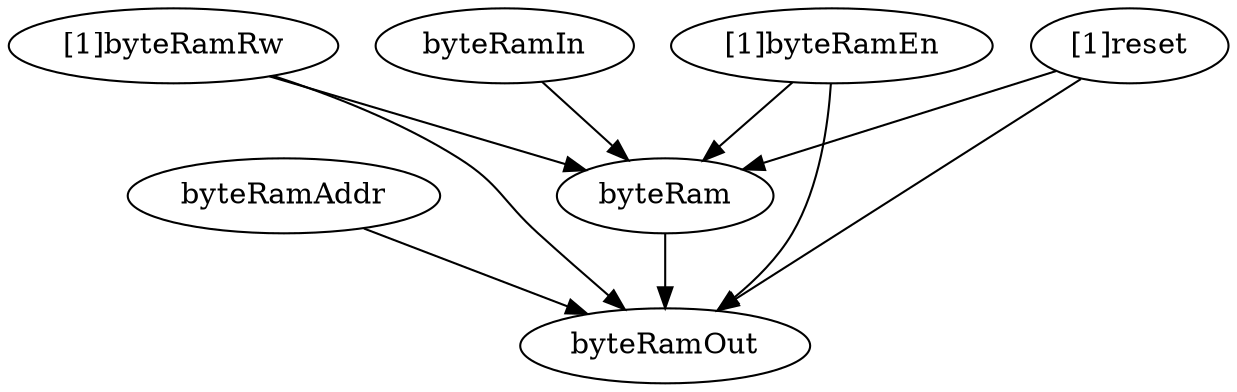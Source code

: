 strict digraph "" {
	byteRamAddr	 [complexity=3,
		importance=0.425742343811,
		rank=0.141914114604];
	byteRamOut	 [complexity=0,
		importance=0.33069272173,
		rank=0.0];
	byteRamAddr -> byteRamOut;
	byteRam	 [complexity=3,
		importance=0.524751889595,
		rank=0.174917296532];
	byteRam -> byteRamOut;
	"[1]byteRamRw"	 [complexity=4,
		importance=0.619801511676,
		rank=0.154950377919];
	"[1]byteRamRw" -> byteRam;
	"[1]byteRamRw" -> byteRamOut;
	"[1]byteRamEn"	 [complexity=4,
		importance=0.619801511676,
		rank=0.154950377919];
	"[1]byteRamEn" -> byteRam;
	"[1]byteRamEn" -> byteRamOut;
	byteRamIn	 [complexity=6,
		importance=0.619801511676,
		rank=0.103300251946];
	byteRamIn -> byteRam;
	"[1]reset"	 [complexity=4,
		importance=0.619801511676,
		rank=0.154950377919];
	"[1]reset" -> byteRam;
	"[1]reset" -> byteRamOut;
}
